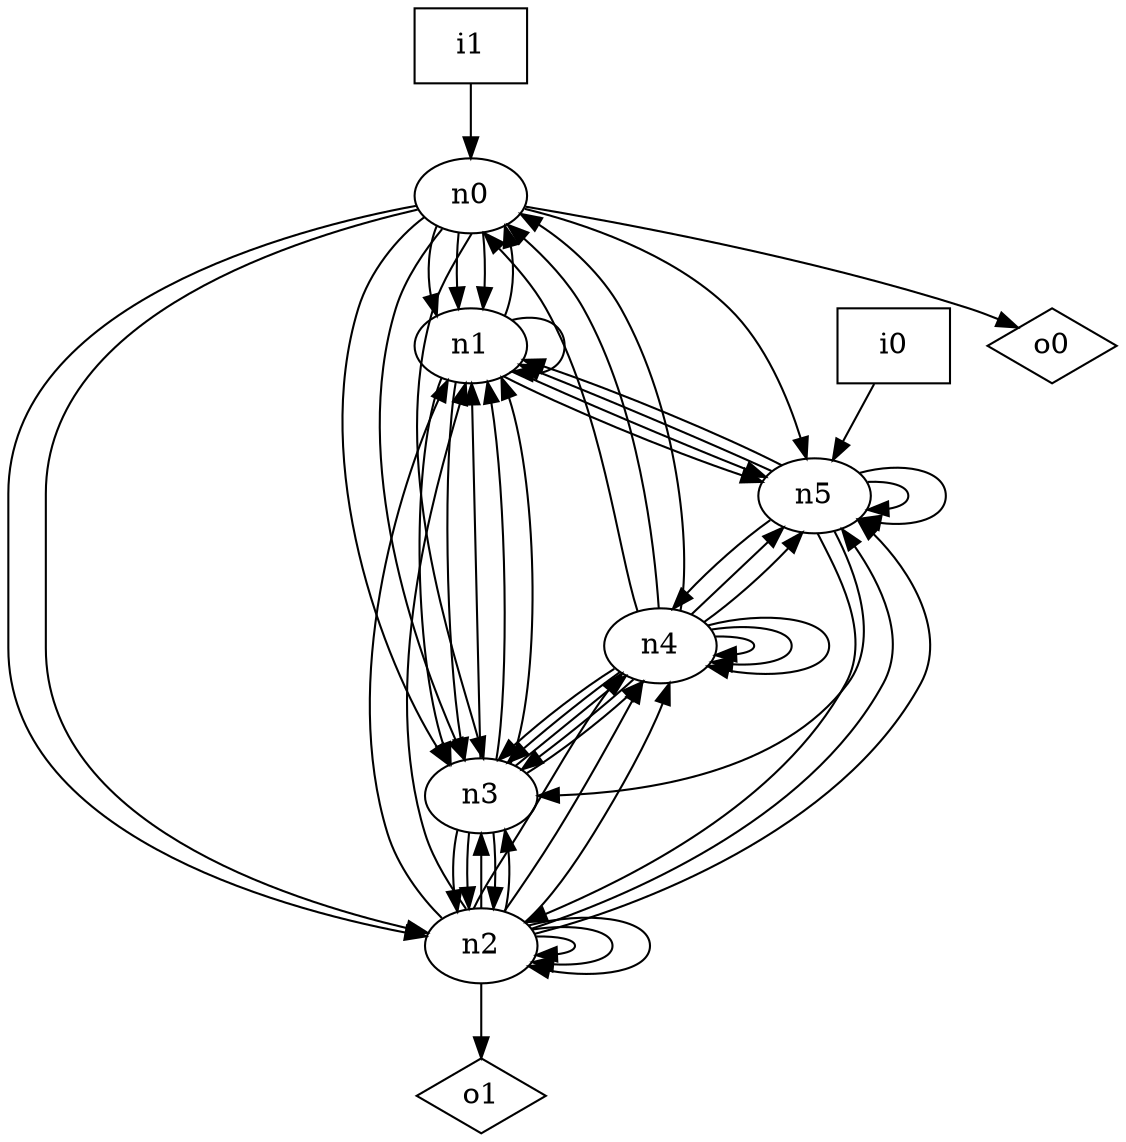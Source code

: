 digraph G {
n0 [label="n0"];
n1 [label="n1"];
n2 [label="n2"];
n3 [label="n3"];
n4 [label="n4"];
n5 [label="n5"];
n6 [label="i0",shape="box"];
n7 [label="i1",shape="box"];
n8 [label="o0",shape="diamond"];
n9 [label="o1",shape="diamond"];
n0 -> n1
n0 -> n1
n0 -> n1
n0 -> n2
n0 -> n2
n0 -> n3
n0 -> n3
n0 -> n3
n0 -> n5
n0 -> n8
n1 -> n0
n1 -> n1
n1 -> n3
n1 -> n3
n1 -> n5
n1 -> n5
n2 -> n1
n2 -> n1
n2 -> n2
n2 -> n2
n2 -> n2
n2 -> n3
n2 -> n3
n2 -> n4
n2 -> n4
n2 -> n4
n2 -> n5
n2 -> n5
n2 -> n9
n3 -> n1
n3 -> n1
n3 -> n1
n3 -> n2
n3 -> n2
n3 -> n2
n3 -> n4
n3 -> n4
n4 -> n0
n4 -> n0
n4 -> n0
n4 -> n3
n4 -> n3
n4 -> n3
n4 -> n4
n4 -> n4
n4 -> n4
n4 -> n5
n4 -> n5
n5 -> n1
n5 -> n1
n5 -> n2
n5 -> n3
n5 -> n4
n5 -> n5
n5 -> n5
n6 -> n5
n7 -> n0
}